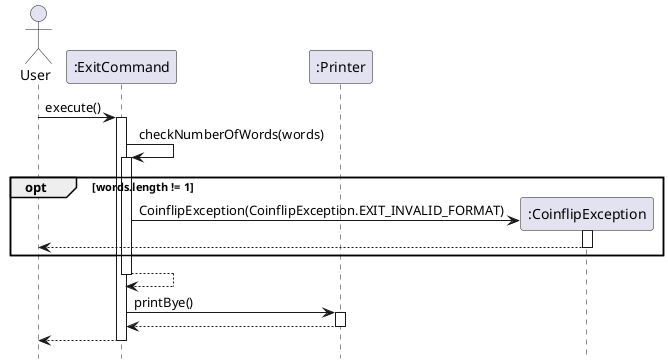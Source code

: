 @startuml
actor User as User
hide footbox
participant ExitCommand as ":ExitCommand"
participant Printer as ":Printer"
participant CoinflipException as ":CoinflipException"

User -> ExitCommand: execute()
activate ExitCommand


ExitCommand -> ExitCommand: checkNumberOfWords(words)
activate ExitCommand
opt words.length != 1
create CoinflipException
ExitCommand -> CoinflipException : CoinflipException(CoinflipException.EXIT_INVALID_FORMAT)
activate CoinflipException
CoinflipException --> User
deactivate CoinflipException
end
ExitCommand --> ExitCommand
deactivate ExitCommand

ExitCommand -> Printer: printBye()
activate Printer
Printer --> ExitCommand
deactivate Printer
ExitCommand --> User
deactivate ExitCommand
@enduml
